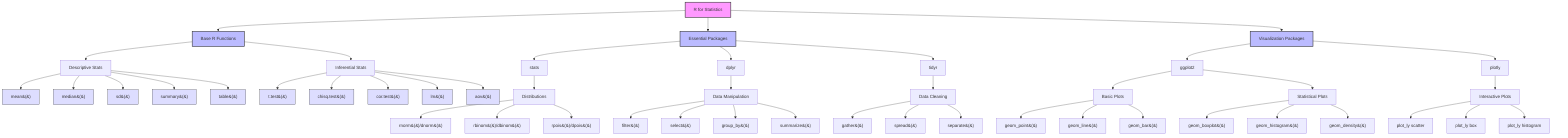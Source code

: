 graph TD
    R[R for Statistics] --> Basic[Base R Functions]
    R --> Packages[Essential Packages]
    R --> Viz[Visualization Packages]
    
    %% Base R Functions
    Basic --> DescriptiveB[Descriptive Stats]
    Basic --> InferentialB[Inferential Stats]
    
    DescriptiveB --> Mean[mean&#40;&#41;]
    DescriptiveB --> Median[median&#40;&#41;]
    DescriptiveB --> SD[sd&#40;&#41;]
    DescriptiveB --> Summary[summary&#40;&#41;]
    DescriptiveB --> Table[table&#40;&#41;]
    
    InferentialB --> TTest[t.test&#40;&#41;]
    InferentialB --> ChiSq[chisq.test&#40;&#41;]
    InferentialB --> Correlation[cor.test&#40;&#41;]
    InferentialB --> LinearReg[lm&#40;&#41;]
    InferentialB --> Anova[aov&#40;&#41;]
    
    %% Essential Packages
    Packages --> Stats[stats]
    Packages --> Dplyr[dplyr]
    Packages --> Tidyr[tidyr]
    
    Stats --> Distribution[Distributions]
    Distribution --> Normal[rnorm&#40;&#41;/dnorm&#40;&#41;]
    Distribution --> Binomial[rbinom&#40;&#41;/dbinom&#40;&#41;]
    Distribution --> Poisson[rpois&#40;&#41;/dpois&#40;&#41;]
    
    Dplyr --> DataMan[Data Manipulation]
    DataMan --> Filter[filter&#40;&#41;]
    DataMan --> Select[select&#40;&#41;]
    DataMan --> Group[group_by&#40;&#41;]
    DataMan --> Summarize[summarize&#40;&#41;]
    
    Tidyr --> DataClean[Data Cleaning]
    DataClean --> Gather[gather&#40;&#41;]
    DataClean --> Spread[spread&#40;&#41;]
    DataClean --> Separate[separate&#40;&#41;]
    
    %% Visualization Packages
    Viz --> GGplot[ggplot2]
    Viz --> Plotly[plotly]
    
    GGplot --> BasicPlots[Basic Plots]
    BasicPlots --> Scatter[geom_point&#40;&#41;]
    BasicPlots --> Line[geom_line&#40;&#41;]
    BasicPlots --> Bar[geom_bar&#40;&#41;]
    
    GGplot --> StatPlots[Statistical Plots]
    StatPlots --> Box[geom_boxplot&#40;&#41;]
    StatPlots --> Histogram[geom_histogram&#40;&#41;]
    StatPlots --> Density[geom_density&#40;&#41;]
    
    Plotly --> Interactive[Interactive Plots]
    Interactive --> PlotlyScatter[plot_ly scatter]
    Interactive --> PlotlyBox[plot_ly box]
    Interactive --> PlotlyHist[plot_ly histogram]
    
    %% Styling
    classDef main fill:#f9f,stroke:#333,stroke-width:2px
    classDef package fill:#bbf,stroke:#333,stroke-width:2px
    classDef function fill:#ddf,stroke:#333,stroke-width:1px
    class R main
    class Basic,Packages,Viz package
    class Mean,Median,SD,Summary,Table,TTest,ChiSq,Correlation,LinearReg,Anova function